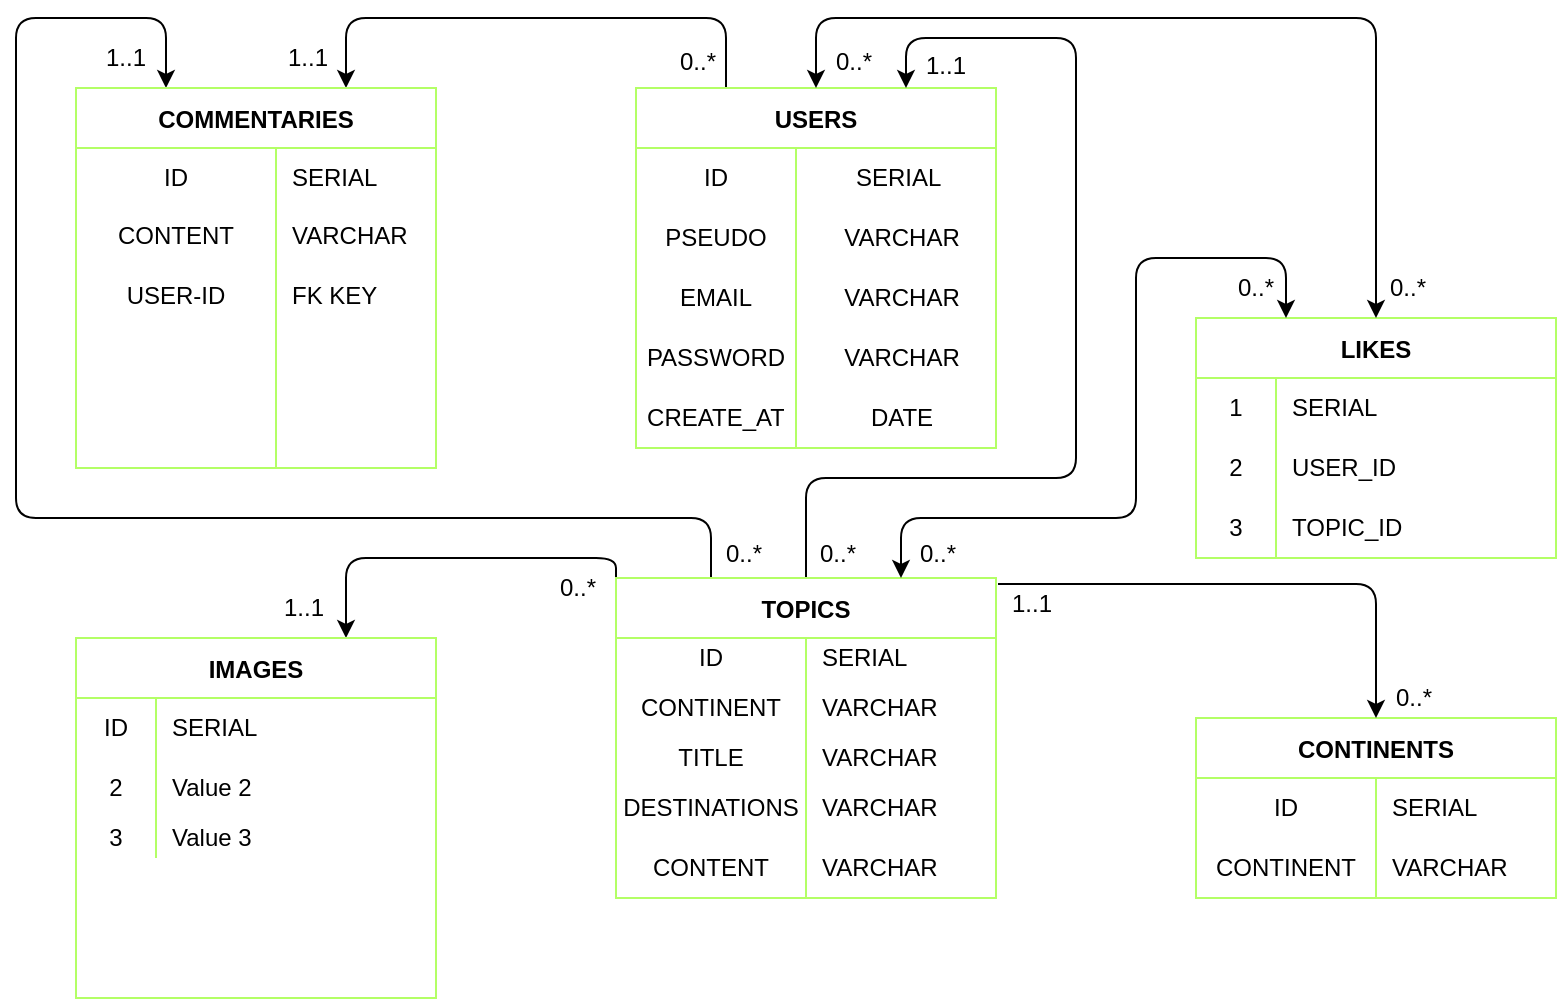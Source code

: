 <mxfile>
    <diagram id="GT4ygt3NVhvkUGBA8WEg" name="Page-1">
        <mxGraphModel dx="832" dy="377" grid="1" gridSize="10" guides="1" tooltips="1" connect="1" arrows="1" fold="1" page="1" pageScale="1" pageWidth="1169" pageHeight="827" math="0" shadow="0">
            <root>
                <mxCell id="0"/>
                <mxCell id="1" parent="0"/>
                <mxCell id="296" style="edgeStyle=orthogonalEdgeStyle;html=1;exitX=0.25;exitY=0;exitDx=0;exitDy=0;entryX=0.75;entryY=0;entryDx=0;entryDy=0;" edge="1" parent="1" source="105" target="155">
                    <mxGeometry relative="1" as="geometry">
                        <Array as="points">
                            <mxPoint x="365" y="90"/>
                            <mxPoint x="175" y="90"/>
                        </Array>
                    </mxGeometry>
                </mxCell>
                <mxCell id="105" value="USERS" style="shape=table;startSize=30;container=1;collapsible=0;childLayout=tableLayout;fixedRows=1;rowLines=0;fontStyle=1;labelBorderColor=none;sketch=0;fillStyle=auto;gradientDirection=north;fillColor=none;strokeColor=#B3FF66;" parent="1" vertex="1">
                    <mxGeometry x="320" y="125" width="180" height="180" as="geometry"/>
                </mxCell>
                <mxCell id="106" value="" style="shape=tableRow;horizontal=0;startSize=0;swimlaneHead=0;swimlaneBody=0;top=0;left=0;bottom=0;right=0;collapsible=0;dropTarget=0;fillColor=none;points=[[0,0.5],[1,0.5]];portConstraint=eastwest;labelBorderColor=none;sketch=0;fillStyle=auto;strokeColor=#B3FF66;" parent="105" vertex="1">
                    <mxGeometry y="30" width="180" height="30" as="geometry"/>
                </mxCell>
                <mxCell id="107" value="ID" style="shape=partialRectangle;html=1;whiteSpace=wrap;connectable=0;fillColor=none;top=0;left=0;bottom=0;right=0;overflow=hidden;pointerEvents=1;labelBorderColor=none;sketch=0;fillStyle=auto;strokeColor=#B3FF66;align=center;" parent="106" vertex="1">
                    <mxGeometry width="80" height="30" as="geometry">
                        <mxRectangle width="80" height="30" as="alternateBounds"/>
                    </mxGeometry>
                </mxCell>
                <mxCell id="108" value="SERIAL&amp;nbsp;" style="shape=partialRectangle;html=1;whiteSpace=wrap;connectable=0;fillColor=none;top=0;left=0;bottom=0;right=0;align=center;spacingLeft=6;overflow=hidden;labelBorderColor=none;sketch=0;fillStyle=auto;strokeColor=#B3FF66;" parent="106" vertex="1">
                    <mxGeometry x="80" width="100" height="30" as="geometry">
                        <mxRectangle width="100" height="30" as="alternateBounds"/>
                    </mxGeometry>
                </mxCell>
                <mxCell id="119" value="" style="shape=tableRow;horizontal=0;startSize=0;swimlaneHead=0;swimlaneBody=0;top=0;left=0;bottom=0;right=0;collapsible=0;dropTarget=0;fillColor=none;points=[[0,0.5],[1,0.5]];portConstraint=eastwest;labelBorderColor=none;sketch=0;fillStyle=auto;strokeColor=#B3FF66;" parent="105" vertex="1">
                    <mxGeometry y="60" width="180" height="30" as="geometry"/>
                </mxCell>
                <mxCell id="120" value="PSEUDO" style="shape=partialRectangle;html=1;whiteSpace=wrap;connectable=0;fillColor=none;top=0;left=0;bottom=0;right=0;overflow=hidden;pointerEvents=1;labelBorderColor=none;sketch=0;fillStyle=auto;strokeColor=#B3FF66;align=center;" parent="119" vertex="1">
                    <mxGeometry width="80" height="30" as="geometry">
                        <mxRectangle width="80" height="30" as="alternateBounds"/>
                    </mxGeometry>
                </mxCell>
                <mxCell id="121" value="VARCHAR" style="shape=partialRectangle;html=1;whiteSpace=wrap;connectable=0;fillColor=none;top=0;left=0;bottom=0;right=0;align=center;spacingLeft=6;overflow=hidden;labelBorderColor=none;sketch=0;fillStyle=auto;strokeColor=#B3FF66;" parent="119" vertex="1">
                    <mxGeometry x="80" width="100" height="30" as="geometry">
                        <mxRectangle width="100" height="30" as="alternateBounds"/>
                    </mxGeometry>
                </mxCell>
                <mxCell id="116" value="" style="shape=tableRow;horizontal=0;startSize=0;swimlaneHead=0;swimlaneBody=0;top=0;left=0;bottom=0;right=0;collapsible=0;dropTarget=0;fillColor=none;points=[[0,0.5],[1,0.5]];portConstraint=eastwest;labelBorderColor=none;sketch=0;fillStyle=auto;strokeColor=#B3FF66;" parent="105" vertex="1">
                    <mxGeometry y="90" width="180" height="30" as="geometry"/>
                </mxCell>
                <mxCell id="117" value="EMAIL" style="shape=partialRectangle;html=1;whiteSpace=wrap;connectable=0;fillColor=none;top=0;left=0;bottom=0;right=0;overflow=hidden;pointerEvents=1;labelBorderColor=none;sketch=0;fillStyle=auto;strokeColor=#B3FF66;align=center;" parent="116" vertex="1">
                    <mxGeometry width="80" height="30" as="geometry">
                        <mxRectangle width="80" height="30" as="alternateBounds"/>
                    </mxGeometry>
                </mxCell>
                <mxCell id="118" value="VARCHAR" style="shape=partialRectangle;html=1;whiteSpace=wrap;connectable=0;fillColor=none;top=0;left=0;bottom=0;right=0;align=center;spacingLeft=6;overflow=hidden;labelBorderColor=none;sketch=0;fillStyle=auto;strokeColor=#B3FF66;" parent="116" vertex="1">
                    <mxGeometry x="80" width="100" height="30" as="geometry">
                        <mxRectangle width="100" height="30" as="alternateBounds"/>
                    </mxGeometry>
                </mxCell>
                <mxCell id="109" value="" style="shape=tableRow;horizontal=0;startSize=0;swimlaneHead=0;swimlaneBody=0;top=0;left=0;bottom=0;right=0;collapsible=0;dropTarget=0;fillColor=none;points=[[0,0.5],[1,0.5]];portConstraint=eastwest;labelBorderColor=none;sketch=0;fillStyle=auto;strokeColor=#B3FF66;" parent="105" vertex="1">
                    <mxGeometry y="120" width="180" height="30" as="geometry"/>
                </mxCell>
                <mxCell id="110" value="PASSWORD" style="shape=partialRectangle;html=1;whiteSpace=wrap;connectable=0;fillColor=none;top=0;left=0;bottom=0;right=0;overflow=hidden;labelBorderColor=none;sketch=0;fillStyle=auto;strokeColor=#B3FF66;align=center;" parent="109" vertex="1">
                    <mxGeometry width="80" height="30" as="geometry">
                        <mxRectangle width="80" height="30" as="alternateBounds"/>
                    </mxGeometry>
                </mxCell>
                <mxCell id="111" value="VARCHAR" style="shape=partialRectangle;html=1;whiteSpace=wrap;connectable=0;fillColor=none;top=0;left=0;bottom=0;right=0;align=center;spacingLeft=6;overflow=hidden;labelBorderColor=none;sketch=0;fillStyle=auto;strokeColor=#B3FF66;" parent="109" vertex="1">
                    <mxGeometry x="80" width="100" height="30" as="geometry">
                        <mxRectangle width="100" height="30" as="alternateBounds"/>
                    </mxGeometry>
                </mxCell>
                <mxCell id="112" value="" style="shape=tableRow;horizontal=0;startSize=0;swimlaneHead=0;swimlaneBody=0;top=0;left=0;bottom=0;right=0;collapsible=0;dropTarget=0;fillColor=none;points=[[0,0.5],[1,0.5]];portConstraint=eastwest;labelBorderColor=none;sketch=0;fillStyle=auto;strokeColor=#B3FF66;" parent="105" vertex="1">
                    <mxGeometry y="150" width="180" height="30" as="geometry"/>
                </mxCell>
                <mxCell id="113" value="CREATE_AT" style="shape=partialRectangle;html=1;whiteSpace=wrap;connectable=0;fillColor=none;top=0;left=0;bottom=0;right=0;overflow=hidden;labelBorderColor=none;sketch=0;fillStyle=auto;strokeColor=#B3FF66;align=center;" parent="112" vertex="1">
                    <mxGeometry width="80" height="30" as="geometry">
                        <mxRectangle width="80" height="30" as="alternateBounds"/>
                    </mxGeometry>
                </mxCell>
                <mxCell id="114" value="DATE" style="shape=partialRectangle;html=1;whiteSpace=wrap;connectable=0;fillColor=none;top=0;left=0;bottom=0;right=0;align=center;spacingLeft=6;overflow=hidden;labelBorderColor=none;sketch=0;fillStyle=auto;strokeColor=#B3FF66;" parent="112" vertex="1">
                    <mxGeometry x="80" width="100" height="30" as="geometry">
                        <mxRectangle width="100" height="30" as="alternateBounds"/>
                    </mxGeometry>
                </mxCell>
                <mxCell id="122" value="CONTINENTS" style="shape=table;startSize=30;container=1;collapsible=0;childLayout=tableLayout;fixedRows=1;rowLines=0;fontStyle=1;labelBorderColor=none;sketch=0;fillStyle=auto;strokeColor=#B3FF66;fillColor=none;gradientColor=none;gradientDirection=north;" parent="1" vertex="1">
                    <mxGeometry x="600" y="440" width="180" height="90" as="geometry"/>
                </mxCell>
                <mxCell id="123" value="" style="shape=tableRow;horizontal=0;startSize=0;swimlaneHead=0;swimlaneBody=0;top=0;left=0;bottom=0;right=0;collapsible=0;dropTarget=0;fillColor=none;points=[[0,0.5],[1,0.5]];portConstraint=eastwest;labelBorderColor=none;sketch=0;fillStyle=auto;strokeColor=#B3FF66;" parent="122" vertex="1">
                    <mxGeometry y="30" width="180" height="30" as="geometry"/>
                </mxCell>
                <mxCell id="124" value="ID" style="shape=partialRectangle;html=1;whiteSpace=wrap;connectable=0;fillColor=none;top=0;left=0;bottom=0;right=0;overflow=hidden;pointerEvents=1;labelBorderColor=none;sketch=0;fillStyle=auto;strokeColor=#B3FF66;" parent="123" vertex="1">
                    <mxGeometry width="90" height="30" as="geometry">
                        <mxRectangle width="90" height="30" as="alternateBounds"/>
                    </mxGeometry>
                </mxCell>
                <mxCell id="125" value="SERIAL" style="shape=partialRectangle;html=1;whiteSpace=wrap;connectable=0;fillColor=none;top=0;left=0;bottom=0;right=0;align=left;spacingLeft=6;overflow=hidden;labelBorderColor=none;sketch=0;fillStyle=auto;strokeColor=#B3FF66;" parent="123" vertex="1">
                    <mxGeometry x="90" width="90" height="30" as="geometry">
                        <mxRectangle width="90" height="30" as="alternateBounds"/>
                    </mxGeometry>
                </mxCell>
                <mxCell id="126" value="" style="shape=tableRow;horizontal=0;startSize=0;swimlaneHead=0;swimlaneBody=0;top=0;left=0;bottom=0;right=0;collapsible=0;dropTarget=0;fillColor=none;points=[[0,0.5],[1,0.5]];portConstraint=eastwest;labelBorderColor=none;sketch=0;fillStyle=auto;strokeColor=#B3FF66;" parent="122" vertex="1">
                    <mxGeometry y="60" width="180" height="30" as="geometry"/>
                </mxCell>
                <mxCell id="127" value="CONTINENT" style="shape=partialRectangle;html=1;whiteSpace=wrap;connectable=0;fillColor=none;top=0;left=0;bottom=0;right=0;overflow=hidden;pointerEvents=1;labelBorderColor=none;sketch=0;fillStyle=auto;strokeColor=#B3FF66;" parent="126" vertex="1">
                    <mxGeometry width="90" height="30" as="geometry">
                        <mxRectangle width="90" height="30" as="alternateBounds"/>
                    </mxGeometry>
                </mxCell>
                <mxCell id="128" value="VARCHAR" style="shape=partialRectangle;html=1;whiteSpace=wrap;connectable=0;fillColor=none;top=0;left=0;bottom=0;right=0;align=left;spacingLeft=6;overflow=hidden;labelBorderColor=none;sketch=0;fillStyle=auto;strokeColor=#B3FF66;" parent="126" vertex="1">
                    <mxGeometry x="90" width="90" height="30" as="geometry">
                        <mxRectangle width="90" height="30" as="alternateBounds"/>
                    </mxGeometry>
                </mxCell>
                <mxCell id="292" style="edgeStyle=orthogonalEdgeStyle;html=1;exitX=0;exitY=0;exitDx=0;exitDy=0;entryX=0.75;entryY=0;entryDx=0;entryDy=0;" edge="1" parent="1" source="139" target="225">
                    <mxGeometry relative="1" as="geometry"/>
                </mxCell>
                <mxCell id="293" style="edgeStyle=orthogonalEdgeStyle;html=1;exitX=0.25;exitY=0;exitDx=0;exitDy=0;entryX=0.25;entryY=0;entryDx=0;entryDy=0;" edge="1" parent="1" source="139" target="155">
                    <mxGeometry relative="1" as="geometry">
                        <Array as="points">
                            <mxPoint x="358" y="340"/>
                            <mxPoint x="10" y="340"/>
                            <mxPoint x="10" y="90"/>
                            <mxPoint x="85" y="90"/>
                        </Array>
                    </mxGeometry>
                </mxCell>
                <mxCell id="308" style="edgeStyle=orthogonalEdgeStyle;html=1;exitX=0.5;exitY=0;exitDx=0;exitDy=0;entryX=0.75;entryY=0;entryDx=0;entryDy=0;" edge="1" parent="1" source="139" target="105">
                    <mxGeometry relative="1" as="geometry">
                        <Array as="points">
                            <mxPoint x="405" y="320"/>
                            <mxPoint x="540" y="320"/>
                            <mxPoint x="540" y="100"/>
                            <mxPoint x="455" y="100"/>
                        </Array>
                    </mxGeometry>
                </mxCell>
                <mxCell id="139" value="TOPICS" style="shape=table;startSize=30;container=1;collapsible=0;childLayout=tableLayout;fixedRows=1;rowLines=0;fontStyle=1;labelBorderColor=none;sketch=0;fillStyle=auto;strokeColor=#B3FF66;fillColor=none;gradientColor=none;gradientDirection=north;" parent="1" vertex="1">
                    <mxGeometry x="310" y="370" width="190" height="160" as="geometry"/>
                </mxCell>
                <mxCell id="140" value="" style="shape=tableRow;horizontal=0;startSize=0;swimlaneHead=0;swimlaneBody=0;top=0;left=0;bottom=0;right=0;collapsible=0;dropTarget=0;fillColor=none;points=[[0,0.5],[1,0.5]];portConstraint=eastwest;labelBorderColor=none;sketch=0;fillStyle=auto;strokeColor=#B3FF66;" parent="139" vertex="1">
                    <mxGeometry y="30" width="190" height="20" as="geometry"/>
                </mxCell>
                <mxCell id="141" value="ID" style="shape=partialRectangle;html=1;whiteSpace=wrap;connectable=0;fillColor=none;top=0;left=0;bottom=0;right=0;overflow=hidden;pointerEvents=1;labelBorderColor=none;sketch=0;fillStyle=auto;strokeColor=#B3FF66;" parent="140" vertex="1">
                    <mxGeometry width="95" height="20" as="geometry">
                        <mxRectangle width="95" height="20" as="alternateBounds"/>
                    </mxGeometry>
                </mxCell>
                <mxCell id="142" value="SERIAL&amp;nbsp;&lt;br&gt;" style="shape=partialRectangle;html=1;whiteSpace=wrap;connectable=0;fillColor=none;top=0;left=0;bottom=0;right=0;align=left;spacingLeft=6;overflow=hidden;labelBorderColor=none;sketch=0;fillStyle=auto;strokeColor=#B3FF66;" parent="140" vertex="1">
                    <mxGeometry x="95" width="95" height="20" as="geometry">
                        <mxRectangle width="95" height="20" as="alternateBounds"/>
                    </mxGeometry>
                </mxCell>
                <mxCell id="143" value="" style="shape=tableRow;horizontal=0;startSize=0;swimlaneHead=0;swimlaneBody=0;top=0;left=0;bottom=0;right=0;collapsible=0;dropTarget=0;fillColor=none;points=[[0,0.5],[1,0.5]];portConstraint=eastwest;labelBorderColor=none;sketch=0;fillStyle=auto;strokeColor=#B3FF66;" parent="139" vertex="1">
                    <mxGeometry y="50" width="190" height="30" as="geometry"/>
                </mxCell>
                <mxCell id="144" value="CONTINENT" style="shape=partialRectangle;html=1;whiteSpace=wrap;connectable=0;fillColor=none;top=0;left=0;bottom=0;right=0;overflow=hidden;pointerEvents=1;labelBorderColor=none;sketch=0;fillStyle=auto;strokeColor=#B3FF66;" parent="143" vertex="1">
                    <mxGeometry width="95" height="30" as="geometry">
                        <mxRectangle width="95" height="30" as="alternateBounds"/>
                    </mxGeometry>
                </mxCell>
                <mxCell id="145" value="VARCHAR" style="shape=partialRectangle;html=1;whiteSpace=wrap;connectable=0;fillColor=none;top=0;left=0;bottom=0;right=0;align=left;spacingLeft=6;overflow=hidden;labelBorderColor=none;sketch=0;fillStyle=auto;strokeColor=#B3FF66;" parent="143" vertex="1">
                    <mxGeometry x="95" width="95" height="30" as="geometry">
                        <mxRectangle width="95" height="30" as="alternateBounds"/>
                    </mxGeometry>
                </mxCell>
                <mxCell id="146" value="" style="shape=tableRow;horizontal=0;startSize=0;swimlaneHead=0;swimlaneBody=0;top=0;left=0;bottom=0;right=0;collapsible=0;dropTarget=0;fillColor=none;points=[[0,0.5],[1,0.5]];portConstraint=eastwest;labelBorderColor=none;sketch=0;fillStyle=auto;strokeColor=#B3FF66;" parent="139" vertex="1">
                    <mxGeometry y="80" width="190" height="20" as="geometry"/>
                </mxCell>
                <mxCell id="147" value="TITLE" style="shape=partialRectangle;html=1;whiteSpace=wrap;connectable=0;fillColor=none;top=0;left=0;bottom=0;right=0;overflow=hidden;pointerEvents=1;labelBorderColor=none;sketch=0;fillStyle=auto;strokeColor=#B3FF66;" parent="146" vertex="1">
                    <mxGeometry width="95" height="20" as="geometry">
                        <mxRectangle width="95" height="20" as="alternateBounds"/>
                    </mxGeometry>
                </mxCell>
                <mxCell id="148" value="VARCHAR" style="shape=partialRectangle;html=1;whiteSpace=wrap;connectable=0;fillColor=none;top=0;left=0;bottom=0;right=0;align=left;spacingLeft=6;overflow=hidden;labelBorderColor=none;sketch=0;fillStyle=auto;strokeColor=#B3FF66;" parent="146" vertex="1">
                    <mxGeometry x="95" width="95" height="20" as="geometry">
                        <mxRectangle width="95" height="20" as="alternateBounds"/>
                    </mxGeometry>
                </mxCell>
                <mxCell id="149" value="" style="shape=tableRow;horizontal=0;startSize=0;swimlaneHead=0;swimlaneBody=0;top=0;left=0;bottom=0;right=0;collapsible=0;dropTarget=0;fillColor=none;points=[[0,0.5],[1,0.5]];portConstraint=eastwest;labelBorderColor=none;sketch=0;fillStyle=auto;strokeColor=#B3FF66;" parent="139" vertex="1">
                    <mxGeometry y="100" width="190" height="30" as="geometry"/>
                </mxCell>
                <mxCell id="150" value="DESTINATIONS" style="shape=partialRectangle;html=1;whiteSpace=wrap;connectable=0;fillColor=none;top=0;left=0;bottom=0;right=0;overflow=hidden;labelBorderColor=none;sketch=0;fillStyle=auto;strokeColor=#B3FF66;" parent="149" vertex="1">
                    <mxGeometry width="95" height="30" as="geometry">
                        <mxRectangle width="95" height="30" as="alternateBounds"/>
                    </mxGeometry>
                </mxCell>
                <mxCell id="151" value="VARCHAR" style="shape=partialRectangle;html=1;whiteSpace=wrap;connectable=0;fillColor=none;top=0;left=0;bottom=0;right=0;align=left;spacingLeft=6;overflow=hidden;labelBorderColor=none;sketch=0;fillStyle=auto;strokeColor=#B3FF66;" parent="149" vertex="1">
                    <mxGeometry x="95" width="95" height="30" as="geometry">
                        <mxRectangle width="95" height="30" as="alternateBounds"/>
                    </mxGeometry>
                </mxCell>
                <mxCell id="152" value="" style="shape=tableRow;horizontal=0;startSize=0;swimlaneHead=0;swimlaneBody=0;top=0;left=0;bottom=0;right=0;collapsible=0;dropTarget=0;fillColor=none;points=[[0,0.5],[1,0.5]];portConstraint=eastwest;labelBorderColor=none;sketch=0;fillStyle=auto;strokeColor=#B3FF66;" parent="139" vertex="1">
                    <mxGeometry y="130" width="190" height="30" as="geometry"/>
                </mxCell>
                <mxCell id="153" value="CONTENT" style="shape=partialRectangle;html=1;whiteSpace=wrap;connectable=0;fillColor=none;top=0;left=0;bottom=0;right=0;overflow=hidden;labelBorderColor=none;sketch=0;fillStyle=auto;strokeColor=#B3FF66;strokeWidth=1;" parent="152" vertex="1">
                    <mxGeometry width="95" height="30" as="geometry">
                        <mxRectangle width="95" height="30" as="alternateBounds"/>
                    </mxGeometry>
                </mxCell>
                <mxCell id="154" value="VARCHAR" style="shape=partialRectangle;html=1;whiteSpace=wrap;connectable=0;fillColor=none;top=0;left=0;bottom=0;right=0;align=left;spacingLeft=6;overflow=hidden;labelBorderColor=none;sketch=0;fillStyle=auto;strokeColor=#B3FF66;" parent="152" vertex="1">
                    <mxGeometry x="95" width="95" height="30" as="geometry">
                        <mxRectangle width="95" height="30" as="alternateBounds"/>
                    </mxGeometry>
                </mxCell>
                <mxCell id="155" value="COMMENTARIES" style="shape=table;startSize=30;container=1;collapsible=0;childLayout=tableLayout;fixedRows=1;rowLines=0;fontStyle=1;labelBorderColor=none;sketch=0;fillStyle=hatch;gradientDirection=north;strokeColor=#B3FF66;" parent="1" vertex="1">
                    <mxGeometry x="40" y="125" width="180" height="190" as="geometry"/>
                </mxCell>
                <mxCell id="156" value="" style="shape=tableRow;horizontal=0;startSize=0;swimlaneHead=0;swimlaneBody=0;top=0;left=0;bottom=0;right=0;collapsible=0;dropTarget=0;fillColor=none;points=[[0,0.5],[1,0.5]];portConstraint=eastwest;labelBorderColor=none;sketch=0;fillStyle=auto;strokeColor=#B3FF66;" parent="155" vertex="1">
                    <mxGeometry y="30" width="180" height="30" as="geometry"/>
                </mxCell>
                <mxCell id="157" value="ID" style="shape=partialRectangle;html=1;whiteSpace=wrap;connectable=0;fillColor=none;top=0;left=0;bottom=0;right=0;overflow=hidden;pointerEvents=1;labelBorderColor=none;sketch=0;fillStyle=auto;strokeColor=#B3FF66;" parent="156" vertex="1">
                    <mxGeometry width="100" height="30" as="geometry">
                        <mxRectangle width="100" height="30" as="alternateBounds"/>
                    </mxGeometry>
                </mxCell>
                <mxCell id="158" value="SERIAL" style="shape=partialRectangle;html=1;whiteSpace=wrap;connectable=0;fillColor=none;top=0;left=0;bottom=0;right=0;align=left;spacingLeft=6;overflow=hidden;labelBorderColor=none;sketch=0;fillStyle=auto;strokeColor=#B3FF66;" parent="156" vertex="1">
                    <mxGeometry x="100" width="80" height="30" as="geometry">
                        <mxRectangle width="80" height="30" as="alternateBounds"/>
                    </mxGeometry>
                </mxCell>
                <mxCell id="159" value="" style="shape=tableRow;horizontal=0;startSize=0;swimlaneHead=0;swimlaneBody=0;top=0;left=0;bottom=0;right=0;collapsible=0;dropTarget=0;fillColor=none;points=[[0,0.5],[1,0.5]];portConstraint=eastwest;labelBorderColor=none;sketch=0;fillStyle=auto;strokeColor=#B3FF66;" parent="155" vertex="1">
                    <mxGeometry y="60" width="180" height="30" as="geometry"/>
                </mxCell>
                <mxCell id="160" value="CONTENT" style="shape=partialRectangle;html=1;whiteSpace=wrap;connectable=0;fillColor=none;top=0;left=0;bottom=0;right=0;overflow=hidden;pointerEvents=1;labelBorderColor=none;sketch=0;fillStyle=auto;strokeColor=#B3FF66;verticalAlign=top;" parent="159" vertex="1">
                    <mxGeometry width="100" height="30" as="geometry">
                        <mxRectangle width="100" height="30" as="alternateBounds"/>
                    </mxGeometry>
                </mxCell>
                <mxCell id="161" value="VARCHAR" style="shape=partialRectangle;html=1;whiteSpace=wrap;connectable=0;fillColor=none;top=0;left=0;bottom=0;right=0;align=left;spacingLeft=6;overflow=hidden;labelBorderColor=none;sketch=0;fillStyle=auto;strokeColor=#B3FF66;verticalAlign=top;" parent="159" vertex="1">
                    <mxGeometry x="100" width="80" height="30" as="geometry">
                        <mxRectangle width="80" height="30" as="alternateBounds"/>
                    </mxGeometry>
                </mxCell>
                <mxCell id="162" value="" style="shape=tableRow;horizontal=0;startSize=0;swimlaneHead=0;swimlaneBody=0;top=0;left=0;bottom=0;right=0;collapsible=0;dropTarget=0;fillColor=none;points=[[0,0.5],[1,0.5]];portConstraint=eastwest;labelBorderColor=none;sketch=0;fillStyle=auto;strokeColor=#B3FF66;" parent="155" vertex="1">
                    <mxGeometry y="90" width="180" height="100" as="geometry"/>
                </mxCell>
                <mxCell id="163" value="USER-ID" style="shape=partialRectangle;html=1;whiteSpace=wrap;connectable=0;fillColor=none;top=0;left=0;bottom=0;right=0;overflow=hidden;pointerEvents=1;labelBorderColor=none;sketch=0;fillStyle=auto;strokeColor=#B3FF66;verticalAlign=top;" parent="162" vertex="1">
                    <mxGeometry width="100" height="100" as="geometry">
                        <mxRectangle width="100" height="100" as="alternateBounds"/>
                    </mxGeometry>
                </mxCell>
                <mxCell id="164" value="FK KEY" style="shape=partialRectangle;html=1;whiteSpace=wrap;connectable=0;fillColor=none;top=0;left=0;bottom=0;right=0;align=left;spacingLeft=6;overflow=hidden;labelBorderColor=none;sketch=0;fillStyle=auto;strokeColor=#B3FF66;verticalAlign=top;" parent="162" vertex="1">
                    <mxGeometry x="100" width="80" height="100" as="geometry">
                        <mxRectangle width="80" height="100" as="alternateBounds"/>
                    </mxGeometry>
                </mxCell>
                <mxCell id="225" value="IMAGES" style="shape=table;startSize=30;container=1;collapsible=0;childLayout=tableLayout;fixedRows=1;rowLines=0;fontStyle=1;strokeColor=#B3FF66;" parent="1" vertex="1">
                    <mxGeometry x="40" y="400" width="180" height="180" as="geometry"/>
                </mxCell>
                <mxCell id="226" value="" style="shape=tableRow;horizontal=0;startSize=0;swimlaneHead=0;swimlaneBody=0;top=0;left=0;bottom=0;right=0;collapsible=0;dropTarget=0;fillColor=none;points=[[0,0.5],[1,0.5]];portConstraint=eastwest;" parent="225" vertex="1">
                    <mxGeometry y="30" width="180" height="30" as="geometry"/>
                </mxCell>
                <mxCell id="227" value="ID" style="shape=partialRectangle;html=1;whiteSpace=wrap;connectable=0;fillColor=none;top=0;left=0;bottom=0;right=0;overflow=hidden;pointerEvents=1;" parent="226" vertex="1">
                    <mxGeometry width="40" height="30" as="geometry">
                        <mxRectangle width="40" height="30" as="alternateBounds"/>
                    </mxGeometry>
                </mxCell>
                <mxCell id="228" value="SERIAL" style="shape=partialRectangle;html=1;whiteSpace=wrap;connectable=0;fillColor=none;top=0;left=0;bottom=0;right=0;align=left;spacingLeft=6;overflow=hidden;" parent="226" vertex="1">
                    <mxGeometry x="40" width="140" height="30" as="geometry">
                        <mxRectangle width="140" height="30" as="alternateBounds"/>
                    </mxGeometry>
                </mxCell>
                <mxCell id="229" value="" style="shape=tableRow;horizontal=0;startSize=0;swimlaneHead=0;swimlaneBody=0;top=0;left=0;bottom=0;right=0;collapsible=0;dropTarget=0;fillColor=none;points=[[0,0.5],[1,0.5]];portConstraint=eastwest;" parent="225" vertex="1">
                    <mxGeometry y="60" width="180" height="30" as="geometry"/>
                </mxCell>
                <mxCell id="230" value="2" style="shape=partialRectangle;html=1;whiteSpace=wrap;connectable=0;fillColor=none;top=0;left=0;bottom=0;right=0;overflow=hidden;" parent="229" vertex="1">
                    <mxGeometry width="40" height="30" as="geometry">
                        <mxRectangle width="40" height="30" as="alternateBounds"/>
                    </mxGeometry>
                </mxCell>
                <mxCell id="231" value="Value 2" style="shape=partialRectangle;html=1;whiteSpace=wrap;connectable=0;fillColor=none;top=0;left=0;bottom=0;right=0;align=left;spacingLeft=6;overflow=hidden;" parent="229" vertex="1">
                    <mxGeometry x="40" width="140" height="30" as="geometry">
                        <mxRectangle width="140" height="30" as="alternateBounds"/>
                    </mxGeometry>
                </mxCell>
                <mxCell id="232" value="" style="shape=tableRow;horizontal=0;startSize=0;swimlaneHead=0;swimlaneBody=0;top=0;left=0;bottom=0;right=0;collapsible=0;dropTarget=0;fillColor=none;points=[[0,0.5],[1,0.5]];portConstraint=eastwest;" parent="225" vertex="1">
                    <mxGeometry y="90" width="180" height="20" as="geometry"/>
                </mxCell>
                <mxCell id="233" value="3" style="shape=partialRectangle;html=1;whiteSpace=wrap;connectable=0;fillColor=none;top=0;left=0;bottom=0;right=0;overflow=hidden;" parent="232" vertex="1">
                    <mxGeometry width="40" height="20" as="geometry">
                        <mxRectangle width="40" height="20" as="alternateBounds"/>
                    </mxGeometry>
                </mxCell>
                <mxCell id="234" value="Value 3" style="shape=partialRectangle;html=1;whiteSpace=wrap;connectable=0;fillColor=none;top=0;left=0;bottom=0;right=0;align=left;spacingLeft=6;overflow=hidden;" parent="232" vertex="1">
                    <mxGeometry x="40" width="140" height="20" as="geometry">
                        <mxRectangle width="140" height="20" as="alternateBounds"/>
                    </mxGeometry>
                </mxCell>
                <mxCell id="273" value="LIKES" style="shape=table;startSize=30;container=1;collapsible=0;childLayout=tableLayout;fixedRows=1;rowLines=0;fontStyle=1;strokeColor=#B3FF66;" vertex="1" parent="1">
                    <mxGeometry x="600" y="240" width="180" height="120" as="geometry"/>
                </mxCell>
                <mxCell id="274" value="" style="shape=tableRow;horizontal=0;startSize=0;swimlaneHead=0;swimlaneBody=0;top=0;left=0;bottom=0;right=0;collapsible=0;dropTarget=0;fillColor=none;points=[[0,0.5],[1,0.5]];portConstraint=eastwest;" vertex="1" parent="273">
                    <mxGeometry y="30" width="180" height="30" as="geometry"/>
                </mxCell>
                <mxCell id="275" value="1" style="shape=partialRectangle;html=1;whiteSpace=wrap;connectable=0;fillColor=none;top=0;left=0;bottom=0;right=0;overflow=hidden;pointerEvents=1;" vertex="1" parent="274">
                    <mxGeometry width="40" height="30" as="geometry">
                        <mxRectangle width="40" height="30" as="alternateBounds"/>
                    </mxGeometry>
                </mxCell>
                <mxCell id="276" value="SERIAL" style="shape=partialRectangle;html=1;whiteSpace=wrap;connectable=0;fillColor=none;top=0;left=0;bottom=0;right=0;align=left;spacingLeft=6;overflow=hidden;" vertex="1" parent="274">
                    <mxGeometry x="40" width="140" height="30" as="geometry">
                        <mxRectangle width="140" height="30" as="alternateBounds"/>
                    </mxGeometry>
                </mxCell>
                <mxCell id="277" value="" style="shape=tableRow;horizontal=0;startSize=0;swimlaneHead=0;swimlaneBody=0;top=0;left=0;bottom=0;right=0;collapsible=0;dropTarget=0;fillColor=none;points=[[0,0.5],[1,0.5]];portConstraint=eastwest;" vertex="1" parent="273">
                    <mxGeometry y="60" width="180" height="30" as="geometry"/>
                </mxCell>
                <mxCell id="278" value="2" style="shape=partialRectangle;html=1;whiteSpace=wrap;connectable=0;fillColor=none;top=0;left=0;bottom=0;right=0;overflow=hidden;" vertex="1" parent="277">
                    <mxGeometry width="40" height="30" as="geometry">
                        <mxRectangle width="40" height="30" as="alternateBounds"/>
                    </mxGeometry>
                </mxCell>
                <mxCell id="279" value="USER_ID" style="shape=partialRectangle;html=1;whiteSpace=wrap;connectable=0;fillColor=none;top=0;left=0;bottom=0;right=0;align=left;spacingLeft=6;overflow=hidden;" vertex="1" parent="277">
                    <mxGeometry x="40" width="140" height="30" as="geometry">
                        <mxRectangle width="140" height="30" as="alternateBounds"/>
                    </mxGeometry>
                </mxCell>
                <mxCell id="280" value="" style="shape=tableRow;horizontal=0;startSize=0;swimlaneHead=0;swimlaneBody=0;top=0;left=0;bottom=0;right=0;collapsible=0;dropTarget=0;fillColor=none;points=[[0,0.5],[1,0.5]];portConstraint=eastwest;" vertex="1" parent="273">
                    <mxGeometry y="90" width="180" height="30" as="geometry"/>
                </mxCell>
                <mxCell id="281" value="3" style="shape=partialRectangle;html=1;whiteSpace=wrap;connectable=0;fillColor=none;top=0;left=0;bottom=0;right=0;overflow=hidden;" vertex="1" parent="280">
                    <mxGeometry width="40" height="30" as="geometry">
                        <mxRectangle width="40" height="30" as="alternateBounds"/>
                    </mxGeometry>
                </mxCell>
                <mxCell id="282" value="TOPIC_ID" style="shape=partialRectangle;html=1;whiteSpace=wrap;connectable=0;fillColor=none;top=0;left=0;bottom=0;right=0;align=left;spacingLeft=6;overflow=hidden;" vertex="1" parent="280">
                    <mxGeometry x="40" width="140" height="30" as="geometry">
                        <mxRectangle width="140" height="30" as="alternateBounds"/>
                    </mxGeometry>
                </mxCell>
                <mxCell id="286" value="0..*" style="text;html=1;strokeColor=none;fillColor=none;align=center;verticalAlign=middle;whiteSpace=wrap;rounded=0;" vertex="1" parent="1">
                    <mxGeometry x="344" y="343" width="60" height="30" as="geometry"/>
                </mxCell>
                <mxCell id="287" value="1..1" style="text;html=1;strokeColor=none;fillColor=none;align=center;verticalAlign=middle;whiteSpace=wrap;rounded=0;" vertex="1" parent="1">
                    <mxGeometry x="35" y="95" width="60" height="30" as="geometry"/>
                </mxCell>
                <mxCell id="294" value="0..*" style="text;html=1;strokeColor=none;fillColor=none;align=center;verticalAlign=middle;whiteSpace=wrap;rounded=0;" vertex="1" parent="1">
                    <mxGeometry x="261" y="360" width="60" height="30" as="geometry"/>
                </mxCell>
                <mxCell id="295" value="1..1" style="text;html=1;strokeColor=none;fillColor=none;align=center;verticalAlign=middle;whiteSpace=wrap;rounded=0;" vertex="1" parent="1">
                    <mxGeometry x="124" y="370" width="60" height="30" as="geometry"/>
                </mxCell>
                <mxCell id="297" value="1..1" style="text;html=1;strokeColor=none;fillColor=none;align=center;verticalAlign=middle;whiteSpace=wrap;rounded=0;" vertex="1" parent="1">
                    <mxGeometry x="126" y="95" width="60" height="30" as="geometry"/>
                </mxCell>
                <mxCell id="298" value="0..*" style="text;html=1;strokeColor=none;fillColor=none;align=center;verticalAlign=middle;whiteSpace=wrap;rounded=0;imageWidth=18;imageHeight=18;" vertex="1" parent="1">
                    <mxGeometry x="321" y="97" width="60" height="30" as="geometry"/>
                </mxCell>
                <mxCell id="300" value="0..*" style="text;html=1;strokeColor=none;fillColor=none;align=center;verticalAlign=middle;whiteSpace=wrap;rounded=0;imageWidth=18;imageHeight=18;" vertex="1" parent="1">
                    <mxGeometry x="399" y="97" width="60" height="30" as="geometry"/>
                </mxCell>
                <mxCell id="301" value="0..*" style="text;html=1;strokeColor=none;fillColor=none;align=center;verticalAlign=middle;whiteSpace=wrap;rounded=0;imageWidth=18;imageHeight=18;" vertex="1" parent="1">
                    <mxGeometry x="676" y="210" width="60" height="30" as="geometry"/>
                </mxCell>
                <mxCell id="302" value="" style="endArrow=classic;startArrow=classic;html=1;entryX=0.5;entryY=0;entryDx=0;entryDy=0;exitX=0.5;exitY=0;exitDx=0;exitDy=0;edgeStyle=orthogonalEdgeStyle;" edge="1" parent="1" source="273" target="105">
                    <mxGeometry width="50" height="50" relative="1" as="geometry">
                        <mxPoint x="380" y="260" as="sourcePoint"/>
                        <mxPoint x="430" y="210" as="targetPoint"/>
                        <Array as="points">
                            <mxPoint x="690" y="90"/>
                            <mxPoint x="410" y="90"/>
                        </Array>
                    </mxGeometry>
                </mxCell>
                <mxCell id="303" value="" style="endArrow=classic;startArrow=classic;html=1;entryX=0.25;entryY=0;entryDx=0;entryDy=0;exitX=0.75;exitY=0;exitDx=0;exitDy=0;edgeStyle=orthogonalEdgeStyle;" edge="1" parent="1" source="139" target="273">
                    <mxGeometry width="50" height="50" relative="1" as="geometry">
                        <mxPoint x="380" y="260" as="sourcePoint"/>
                        <mxPoint x="430" y="210" as="targetPoint"/>
                        <Array as="points">
                            <mxPoint x="453" y="340"/>
                            <mxPoint x="570" y="340"/>
                            <mxPoint x="570" y="210"/>
                            <mxPoint x="645" y="210"/>
                        </Array>
                    </mxGeometry>
                </mxCell>
                <mxCell id="304" value="0..*" style="text;html=1;strokeColor=none;fillColor=none;align=center;verticalAlign=middle;whiteSpace=wrap;rounded=0;imageWidth=18;imageHeight=18;" vertex="1" parent="1">
                    <mxGeometry x="600" y="210" width="60" height="30" as="geometry"/>
                </mxCell>
                <mxCell id="311" style="edgeStyle=orthogonalEdgeStyle;html=1;exitX=1;exitY=1;exitDx=0;exitDy=0;entryX=0.5;entryY=0;entryDx=0;entryDy=0;" edge="1" parent="1" source="305" target="122">
                    <mxGeometry relative="1" as="geometry">
                        <Array as="points">
                            <mxPoint x="690" y="373"/>
                        </Array>
                    </mxGeometry>
                </mxCell>
                <mxCell id="305" value="0..*" style="text;html=1;strokeColor=none;fillColor=none;align=center;verticalAlign=middle;whiteSpace=wrap;rounded=0;imageWidth=18;imageHeight=18;" vertex="1" parent="1">
                    <mxGeometry x="441" y="343" width="60" height="30" as="geometry"/>
                </mxCell>
                <mxCell id="309" value="1..1" style="text;html=1;strokeColor=none;fillColor=none;align=center;verticalAlign=middle;whiteSpace=wrap;rounded=0;" vertex="1" parent="1">
                    <mxGeometry x="445" y="99" width="60" height="30" as="geometry"/>
                </mxCell>
                <mxCell id="310" value="0..*" style="text;html=1;strokeColor=none;fillColor=none;align=center;verticalAlign=middle;whiteSpace=wrap;rounded=0;imageWidth=18;imageHeight=18;" vertex="1" parent="1">
                    <mxGeometry x="391" y="343" width="60" height="30" as="geometry"/>
                </mxCell>
                <mxCell id="312" value="0..*" style="text;html=1;strokeColor=none;fillColor=none;align=center;verticalAlign=middle;whiteSpace=wrap;rounded=0;imageWidth=18;imageHeight=18;" vertex="1" parent="1">
                    <mxGeometry x="679" y="415" width="60" height="30" as="geometry"/>
                </mxCell>
                <mxCell id="313" value="1..1" style="text;html=1;strokeColor=none;fillColor=none;align=center;verticalAlign=middle;whiteSpace=wrap;rounded=0;" vertex="1" parent="1">
                    <mxGeometry x="488" y="368" width="60" height="30" as="geometry"/>
                </mxCell>
            </root>
        </mxGraphModel>
    </diagram>
</mxfile>